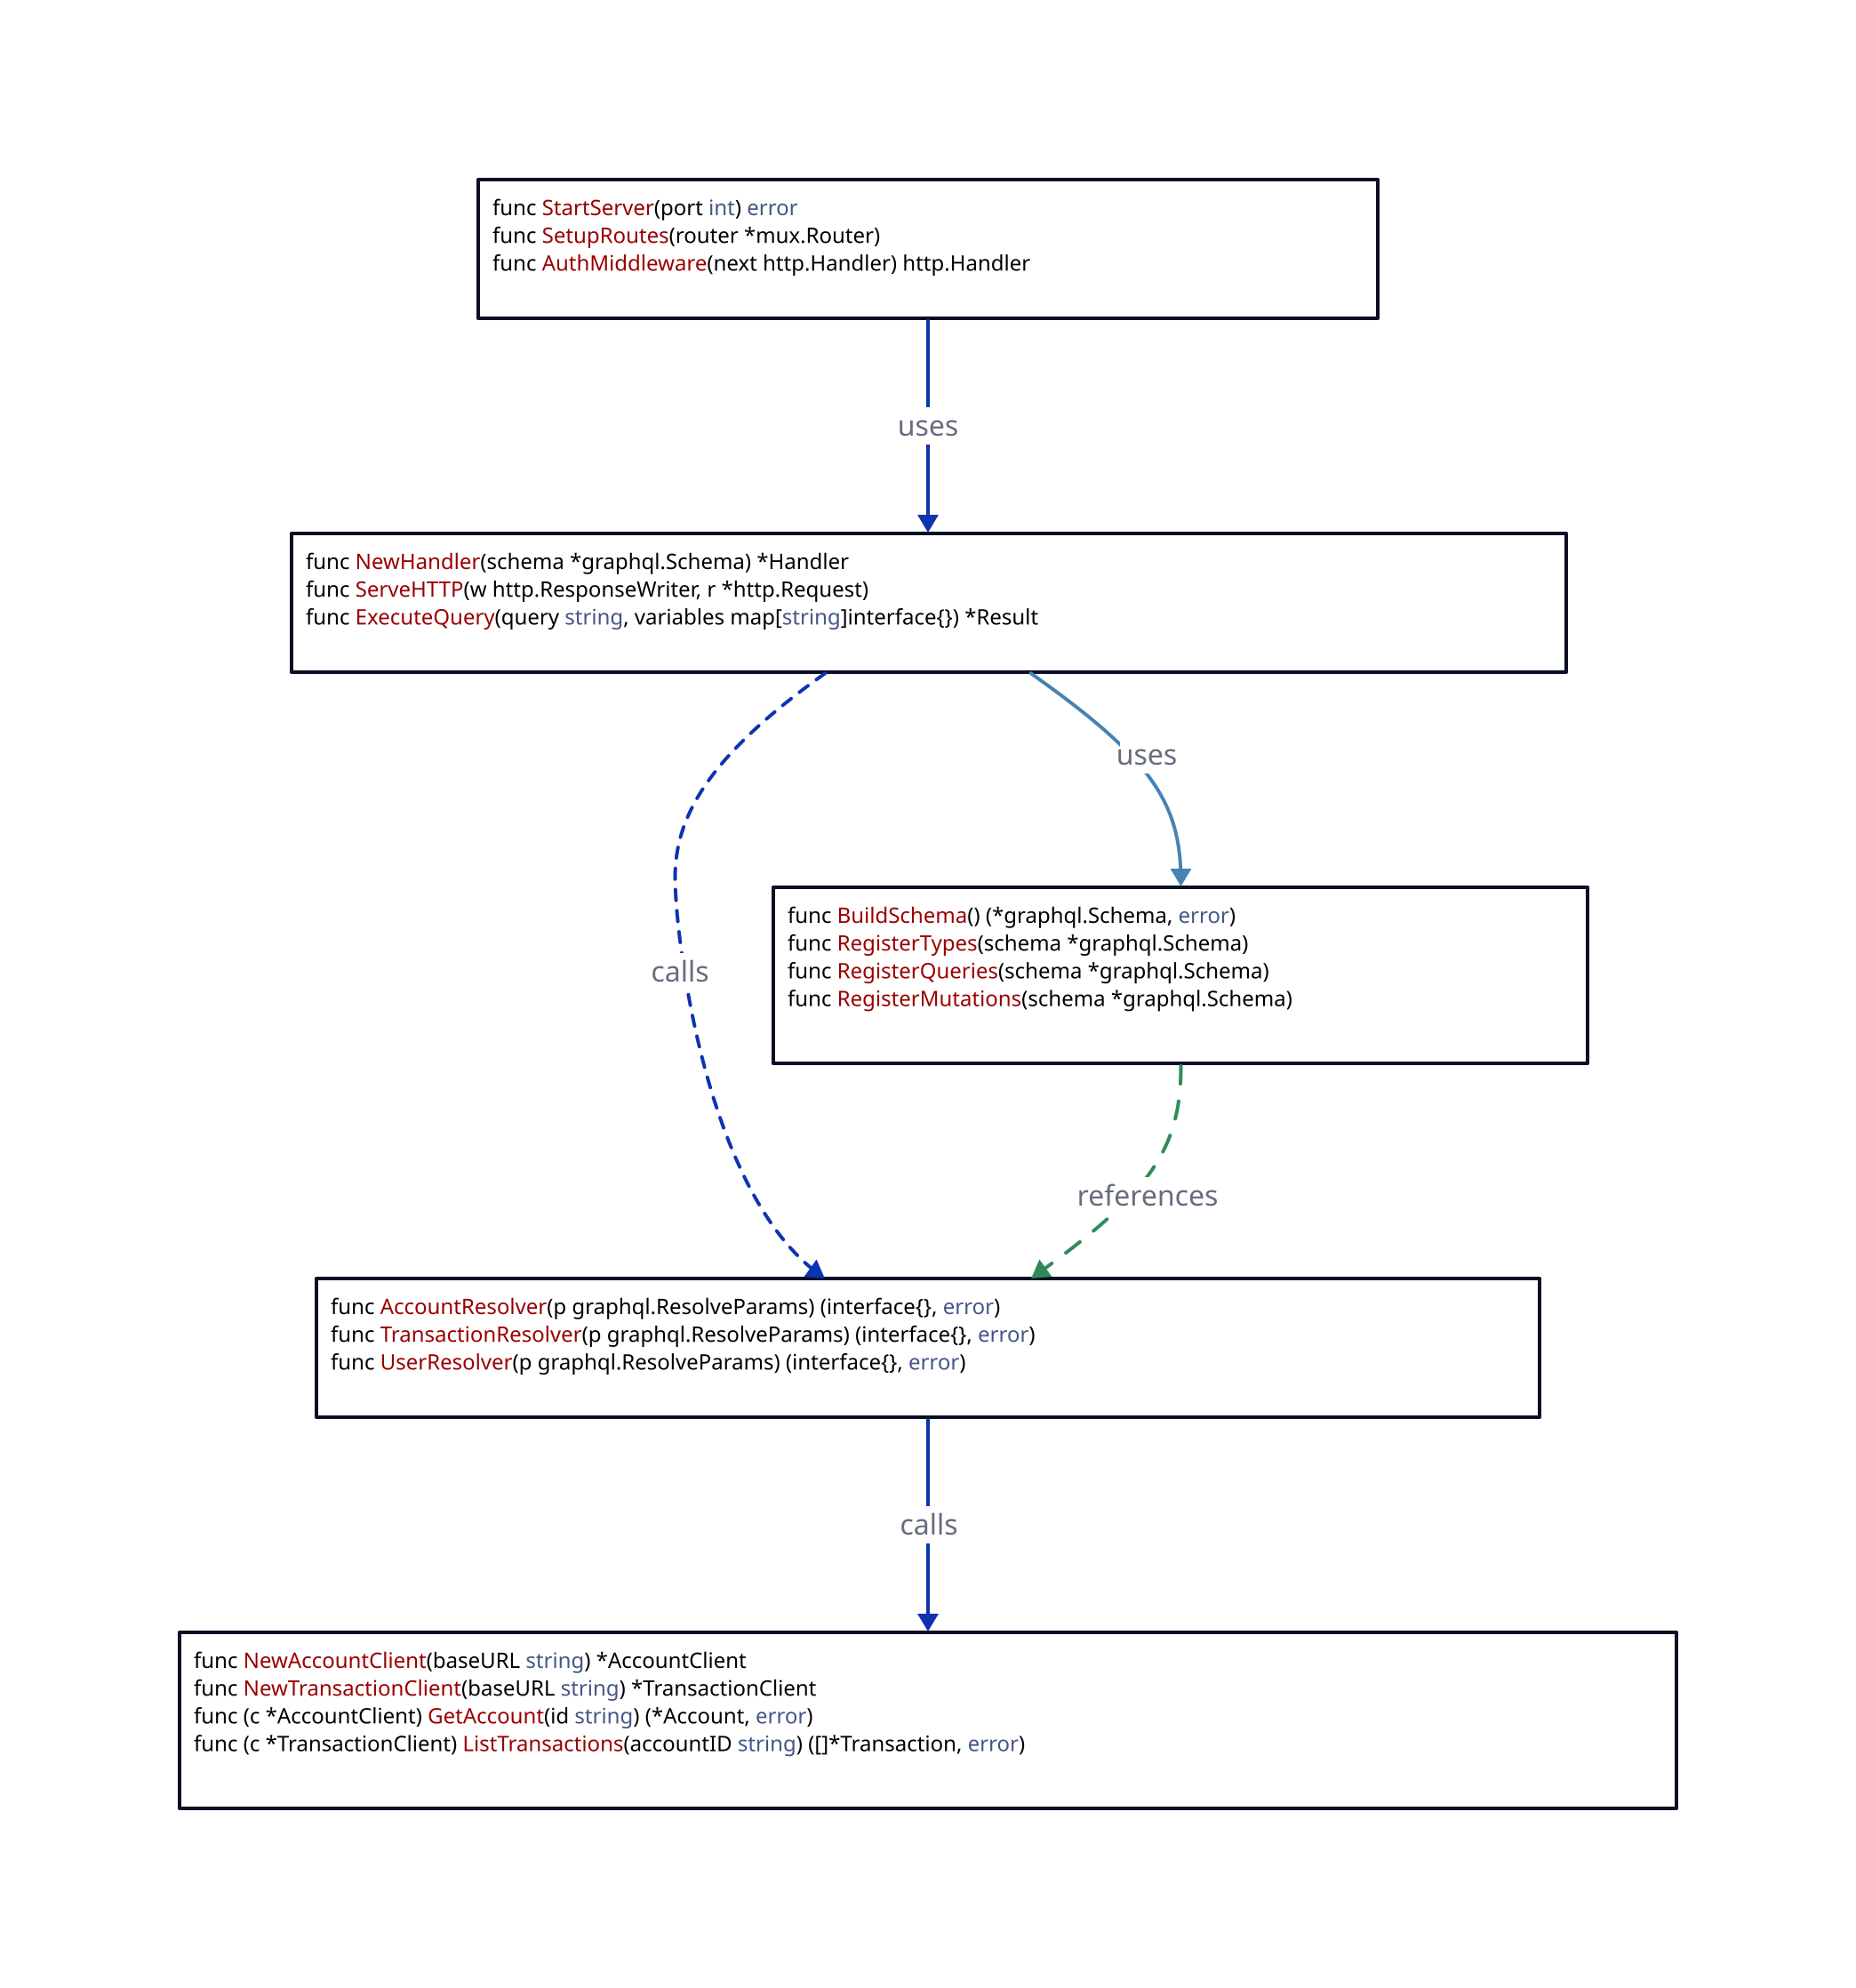api_server: |go
  func StartServer(port int) error
  func SetupRoutes(router *mux.Router)
  func AuthMiddleware(next http.Handler) http.Handler
|

graphql_handler: |go
  func NewHandler(schema *graphql.Schema) *Handler
  func ServeHTTP(w http.ResponseWriter, r *http.Request)
  func ExecuteQuery(query string, variables map[string]interface{}) *Result
|

resolvers: |go
  func AccountResolver(p graphql.ResolveParams) (interface{}, error)
  func TransactionResolver(p graphql.ResolveParams) (interface{}, error)
  func UserResolver(p graphql.ResolveParams) (interface{}, error)
|

schema: |go
  func BuildSchema() (*graphql.Schema, error)
  func RegisterTypes(schema *graphql.Schema)
  func RegisterQueries(schema *graphql.Schema)
  func RegisterMutations(schema *graphql.Schema)
|

clients: |go
  func NewAccountClient(baseURL string) *AccountClient
  func NewTransactionClient(baseURL string) *TransactionClient
  func (c *AccountClient) GetAccount(id string) (*Account, error)
  func (c *TransactionClient) ListTransactions(accountID string) ([]*Transaction, error)
|

api_server -> graphql_handler: {
  label: "uses"
}

graphql_handler -> resolvers: {
  label: "calls"
  style.stroke-dash: 3
}

graphql_handler -> schema: {
  label: "uses"
  style.stroke: "#4682B4"
}

resolvers -> clients: {
  label: "calls"
  style.stroke-width: 2
}

schema -> resolvers: {
  label: "references"
  style.stroke-dash: 5
  style.stroke: "#2E8B57"
}
